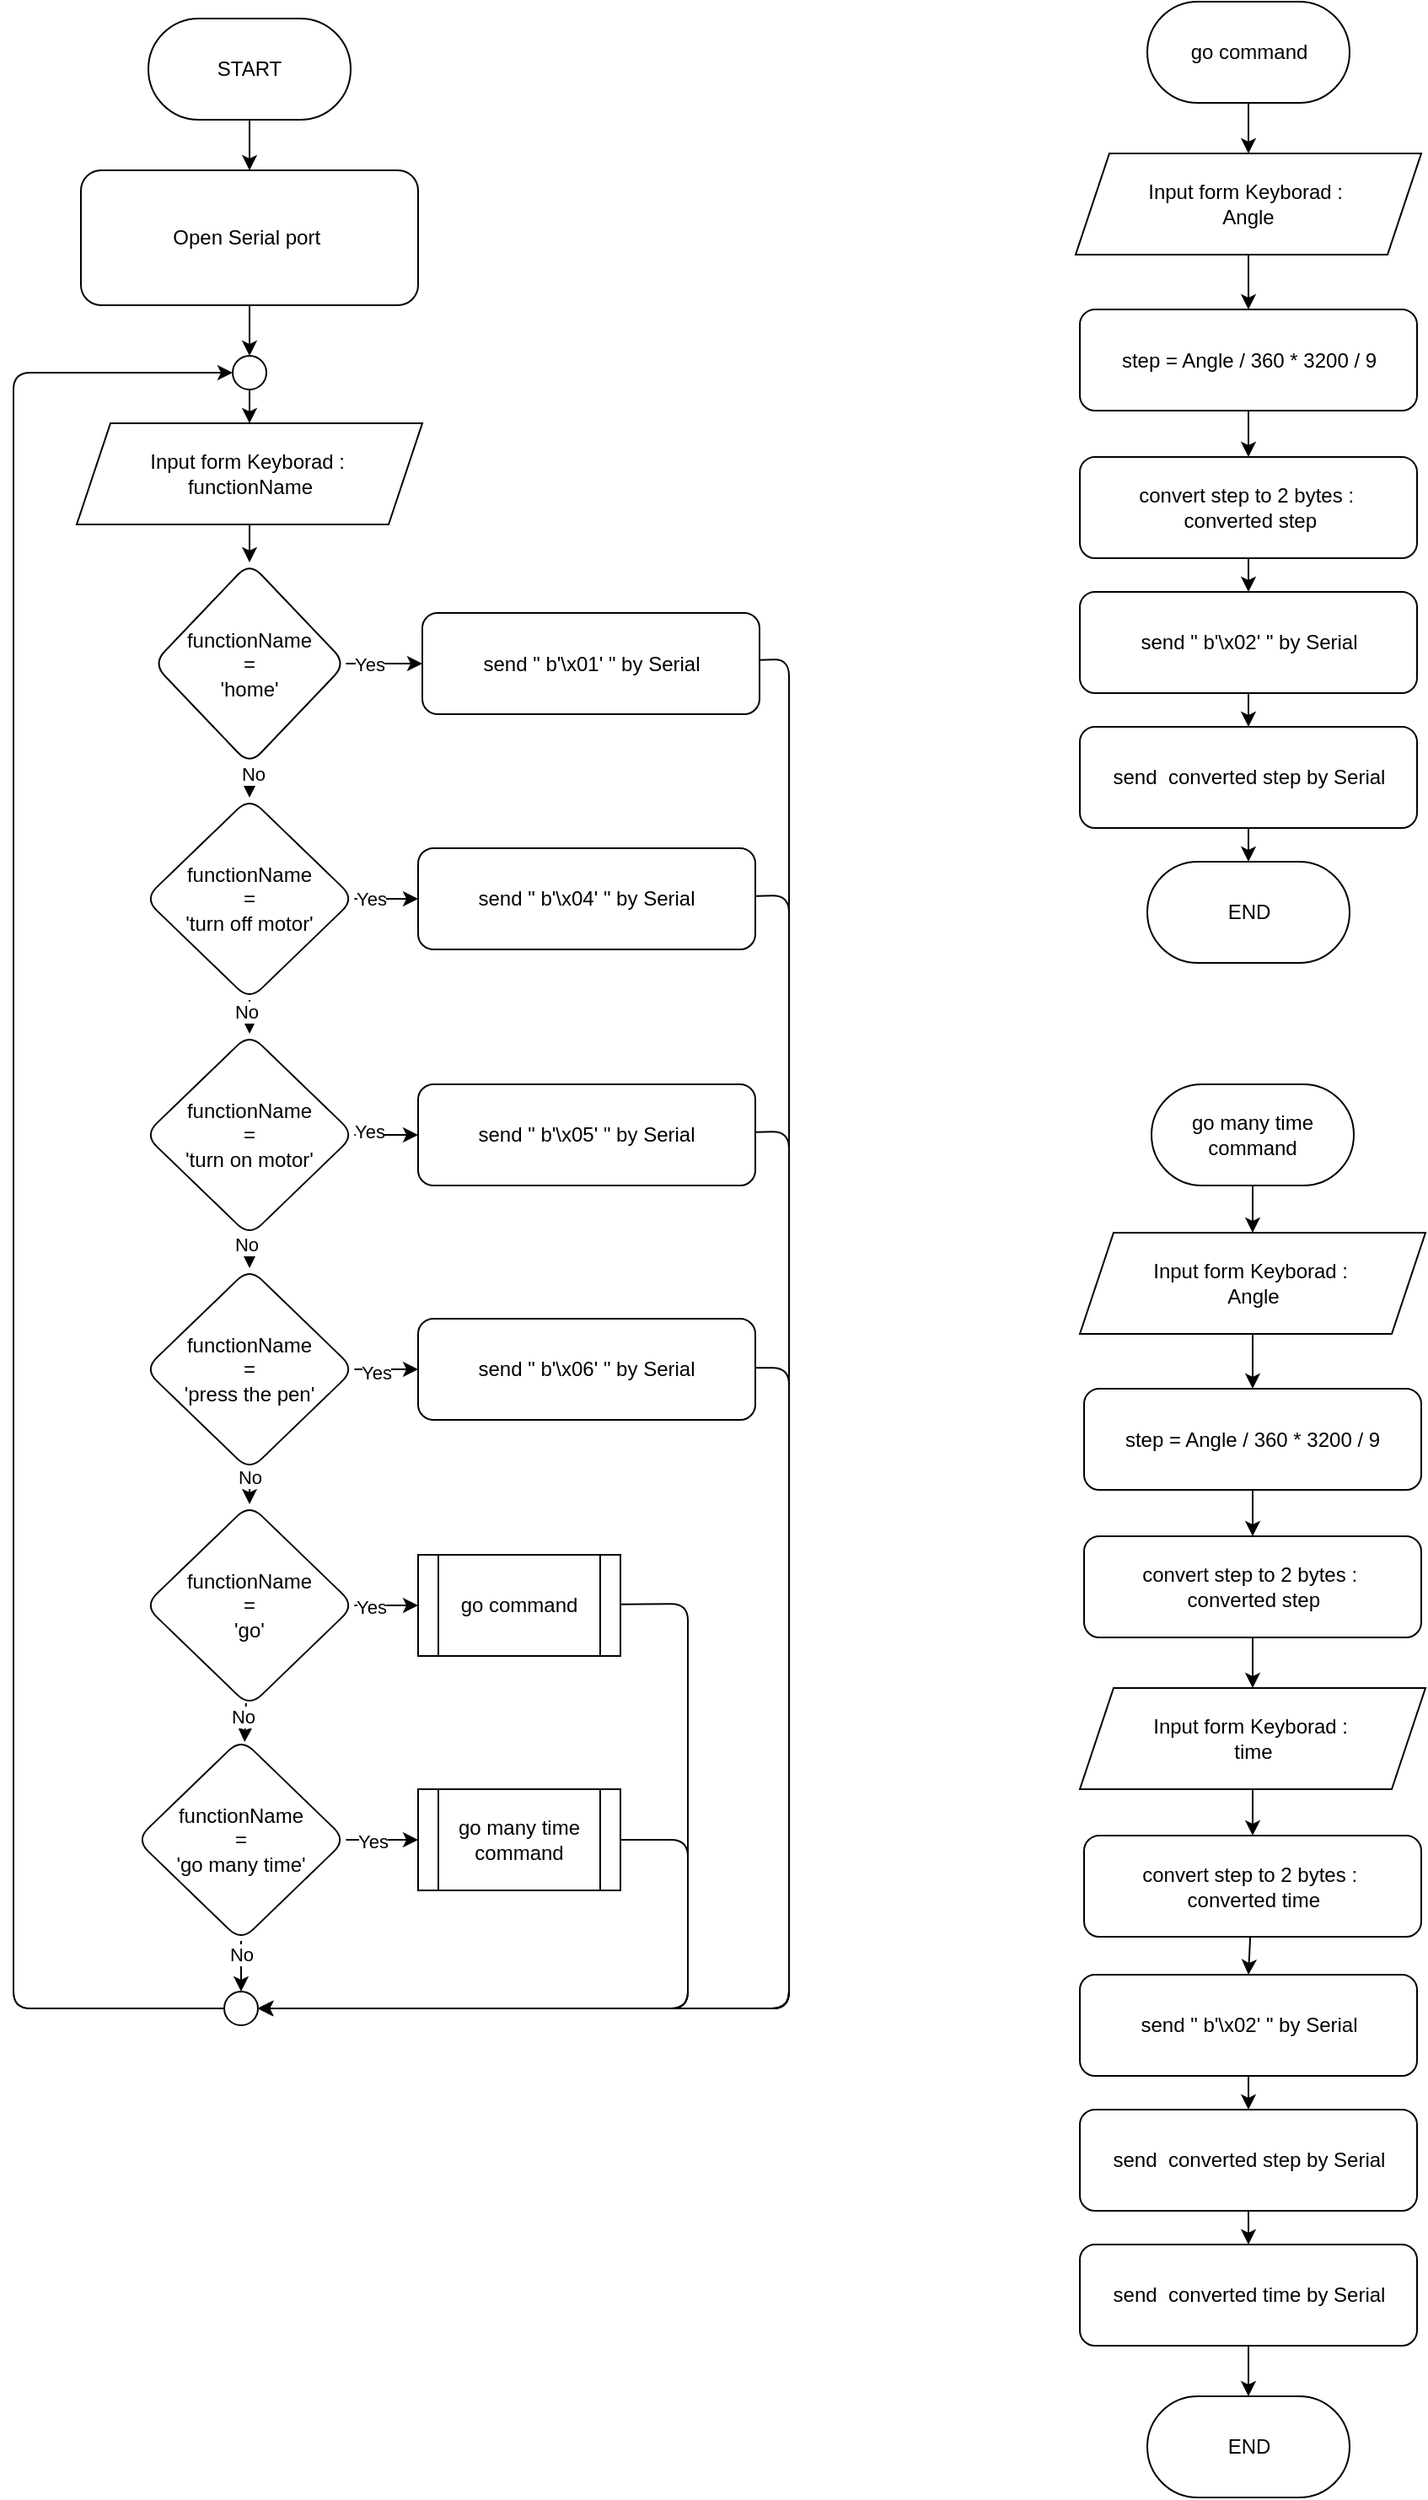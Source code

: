<mxfile>
    <diagram id="zoTKNIDRg_gMYXErgJgx" name="Page-1">
        <mxGraphModel dx="1056" dy="725" grid="1" gridSize="10" guides="1" tooltips="1" connect="1" arrows="1" fold="1" page="1" pageScale="1" pageWidth="3000" pageHeight="3000" math="0" shadow="0">
            <root>
                <mxCell id="0"/>
                <mxCell id="1" parent="0"/>
                <mxCell id="4" style="edgeStyle=none;html=1;entryX=0.5;entryY=0;entryDx=0;entryDy=0;" parent="1" source="2" target="3" edge="1">
                    <mxGeometry relative="1" as="geometry"/>
                </mxCell>
                <mxCell id="2" value="START" style="rounded=1;whiteSpace=wrap;html=1;arcSize=50;" parent="1" vertex="1">
                    <mxGeometry x="340" y="50" width="120" height="60" as="geometry"/>
                </mxCell>
                <mxCell id="6" style="edgeStyle=none;html=1;entryX=0.5;entryY=0;entryDx=0;entryDy=0;" parent="1" source="3" target="5" edge="1">
                    <mxGeometry relative="1" as="geometry"/>
                </mxCell>
                <mxCell id="3" value="Open Serial port&amp;nbsp;" style="rounded=1;whiteSpace=wrap;html=1;" parent="1" vertex="1">
                    <mxGeometry x="300" y="140" width="200" height="80" as="geometry"/>
                </mxCell>
                <mxCell id="8" style="edgeStyle=none;html=1;entryX=0.5;entryY=0;entryDx=0;entryDy=0;" parent="1" source="5" target="7" edge="1">
                    <mxGeometry relative="1" as="geometry"/>
                </mxCell>
                <mxCell id="5" value="" style="ellipse;whiteSpace=wrap;html=1;aspect=fixed;" parent="1" vertex="1">
                    <mxGeometry x="390" y="250" width="20" height="20" as="geometry"/>
                </mxCell>
                <mxCell id="10" style="edgeStyle=none;html=1;entryX=0.5;entryY=0;entryDx=0;entryDy=0;" parent="1" source="7" target="9" edge="1">
                    <mxGeometry relative="1" as="geometry"/>
                </mxCell>
                <mxCell id="7" value="Input form Keyborad :&amp;nbsp;&lt;br&gt;functionName" style="shape=parallelogram;perimeter=parallelogramPerimeter;whiteSpace=wrap;html=1;fixedSize=1;" parent="1" vertex="1">
                    <mxGeometry x="297.5" y="290" width="205" height="60" as="geometry"/>
                </mxCell>
                <mxCell id="21" style="edgeStyle=none;html=1;" parent="1" source="9" target="11" edge="1">
                    <mxGeometry relative="1" as="geometry"/>
                </mxCell>
                <mxCell id="36" value="No" style="edgeLabel;html=1;align=center;verticalAlign=middle;resizable=0;points=[];" connectable="0" vertex="1" parent="21">
                    <mxGeometry x="-0.509" y="2" relative="1" as="geometry">
                        <mxPoint as="offset"/>
                    </mxGeometry>
                </mxCell>
                <mxCell id="25" style="edgeStyle=none;html=1;entryX=0;entryY=0.5;entryDx=0;entryDy=0;" edge="1" parent="1" source="9" target="23">
                    <mxGeometry relative="1" as="geometry"/>
                </mxCell>
                <mxCell id="32" value="Yes" style="edgeLabel;html=1;align=center;verticalAlign=middle;resizable=0;points=[];" connectable="0" vertex="1" parent="25">
                    <mxGeometry x="0.376" y="-1" relative="1" as="geometry">
                        <mxPoint x="-17" y="-1" as="offset"/>
                    </mxGeometry>
                </mxCell>
                <mxCell id="9" value="functionName &lt;br&gt;= &lt;br&gt;'home'" style="rhombus;whiteSpace=wrap;html=1;rounded=1;strokeWidth=1;" parent="1" vertex="1">
                    <mxGeometry x="342.82" y="372.5" width="114.37" height="120" as="geometry"/>
                </mxCell>
                <mxCell id="14" style="edgeStyle=none;html=1;" parent="1" source="11" target="13" edge="1">
                    <mxGeometry relative="1" as="geometry"/>
                </mxCell>
                <mxCell id="37" value="No" style="edgeLabel;html=1;align=center;verticalAlign=middle;resizable=0;points=[];" connectable="0" vertex="1" parent="14">
                    <mxGeometry x="-0.344" y="-2" relative="1" as="geometry">
                        <mxPoint as="offset"/>
                    </mxGeometry>
                </mxCell>
                <mxCell id="26" style="edgeStyle=none;html=1;" edge="1" parent="1" source="11" target="24">
                    <mxGeometry relative="1" as="geometry"/>
                </mxCell>
                <mxCell id="33" value="Yes" style="edgeLabel;html=1;align=center;verticalAlign=middle;resizable=0;points=[];" connectable="0" vertex="1" parent="26">
                    <mxGeometry x="-0.459" y="2" relative="1" as="geometry">
                        <mxPoint y="2" as="offset"/>
                    </mxGeometry>
                </mxCell>
                <mxCell id="11" value="functionName &lt;br&gt;= &lt;br&gt;'turn off motor'" style="rhombus;whiteSpace=wrap;html=1;rounded=1;strokeWidth=1;" parent="1" vertex="1">
                    <mxGeometry x="337.82" y="512" width="124.37" height="120" as="geometry"/>
                </mxCell>
                <mxCell id="16" style="edgeStyle=none;html=1;" parent="1" source="13" target="15" edge="1">
                    <mxGeometry relative="1" as="geometry"/>
                </mxCell>
                <mxCell id="38" value="No" style="edgeLabel;html=1;align=center;verticalAlign=middle;resizable=0;points=[];" connectable="0" vertex="1" parent="16">
                    <mxGeometry x="-0.477" y="-2" relative="1" as="geometry">
                        <mxPoint as="offset"/>
                    </mxGeometry>
                </mxCell>
                <mxCell id="28" style="edgeStyle=none;html=1;entryX=0;entryY=0.5;entryDx=0;entryDy=0;" edge="1" parent="1" source="13" target="27">
                    <mxGeometry relative="1" as="geometry"/>
                </mxCell>
                <mxCell id="34" value="Yes" style="edgeLabel;html=1;align=center;verticalAlign=middle;resizable=0;points=[];" connectable="0" vertex="1" parent="28">
                    <mxGeometry x="-0.54" y="2" relative="1" as="geometry">
                        <mxPoint as="offset"/>
                    </mxGeometry>
                </mxCell>
                <mxCell id="13" value="functionName &lt;br&gt;= &lt;br&gt;'turn on motor'" style="rhombus;whiteSpace=wrap;html=1;rounded=1;strokeWidth=1;" parent="1" vertex="1">
                    <mxGeometry x="337.815" y="652" width="124.38" height="120" as="geometry"/>
                </mxCell>
                <mxCell id="18" style="edgeStyle=none;html=1;" parent="1" source="15" target="17" edge="1">
                    <mxGeometry relative="1" as="geometry"/>
                </mxCell>
                <mxCell id="39" value="No" style="edgeLabel;html=1;align=center;verticalAlign=middle;resizable=0;points=[];" connectable="0" vertex="1" parent="18">
                    <mxGeometry x="-0.583" relative="1" as="geometry">
                        <mxPoint as="offset"/>
                    </mxGeometry>
                </mxCell>
                <mxCell id="30" style="edgeStyle=none;html=1;entryX=0;entryY=0.5;entryDx=0;entryDy=0;" edge="1" parent="1" source="15" target="29">
                    <mxGeometry relative="1" as="geometry"/>
                </mxCell>
                <mxCell id="35" value="Yes" style="edgeLabel;html=1;align=center;verticalAlign=middle;resizable=0;points=[];" connectable="0" vertex="1" parent="30">
                    <mxGeometry x="-0.336" y="-2" relative="1" as="geometry">
                        <mxPoint as="offset"/>
                    </mxGeometry>
                </mxCell>
                <mxCell id="15" value="functionName &lt;br&gt;= &lt;br&gt;'press the pen'" style="rhombus;whiteSpace=wrap;html=1;rounded=1;strokeWidth=1;" parent="1" vertex="1">
                    <mxGeometry x="337.82" y="791" width="124.37" height="120" as="geometry"/>
                </mxCell>
                <mxCell id="20" style="edgeStyle=none;html=1;" parent="1" source="17" target="19" edge="1">
                    <mxGeometry relative="1" as="geometry"/>
                </mxCell>
                <mxCell id="40" value="No" style="edgeLabel;html=1;align=center;verticalAlign=middle;resizable=0;points=[];" connectable="0" vertex="1" parent="20">
                    <mxGeometry x="-0.37" y="-2" relative="1" as="geometry">
                        <mxPoint as="offset"/>
                    </mxGeometry>
                </mxCell>
                <mxCell id="45" style="edgeStyle=none;html=1;" edge="1" parent="1" source="17" target="49">
                    <mxGeometry relative="1" as="geometry">
                        <mxPoint x="500" y="991" as="targetPoint"/>
                    </mxGeometry>
                </mxCell>
                <mxCell id="46" value="Yes" style="edgeLabel;html=1;align=center;verticalAlign=middle;resizable=0;points=[];" connectable="0" vertex="1" parent="45">
                    <mxGeometry x="-0.506" y="-1" relative="1" as="geometry">
                        <mxPoint as="offset"/>
                    </mxGeometry>
                </mxCell>
                <mxCell id="17" value="functionName &lt;br&gt;= &lt;br&gt;'go'" style="rhombus;whiteSpace=wrap;html=1;rounded=1;strokeWidth=1;" parent="1" vertex="1">
                    <mxGeometry x="337.815" y="931" width="124.38" height="120" as="geometry"/>
                </mxCell>
                <mxCell id="47" style="edgeStyle=none;html=1;" edge="1" parent="1" source="19" target="50">
                    <mxGeometry relative="1" as="geometry">
                        <mxPoint x="500" y="1130" as="targetPoint"/>
                    </mxGeometry>
                </mxCell>
                <mxCell id="48" value="Yes" style="edgeLabel;html=1;align=center;verticalAlign=middle;resizable=0;points=[];" connectable="0" vertex="1" parent="47">
                    <mxGeometry x="-0.243" y="-1" relative="1" as="geometry">
                        <mxPoint as="offset"/>
                    </mxGeometry>
                </mxCell>
                <mxCell id="55" style="edgeStyle=none;html=1;entryX=0.5;entryY=0;entryDx=0;entryDy=0;" edge="1" parent="1" source="19" target="53">
                    <mxGeometry relative="1" as="geometry"/>
                </mxCell>
                <mxCell id="57" value="No" style="edgeLabel;html=1;align=center;verticalAlign=middle;resizable=0;points=[];" connectable="0" vertex="1" parent="55">
                    <mxGeometry x="-0.513" relative="1" as="geometry">
                        <mxPoint as="offset"/>
                    </mxGeometry>
                </mxCell>
                <mxCell id="19" value="functionName &lt;br&gt;= &lt;br&gt;'go many time'" style="rhombus;whiteSpace=wrap;html=1;rounded=1;strokeWidth=1;" parent="1" vertex="1">
                    <mxGeometry x="332.82" y="1070" width="124.37" height="120" as="geometry"/>
                </mxCell>
                <mxCell id="58" style="edgeStyle=none;html=1;entryX=1;entryY=0.5;entryDx=0;entryDy=0;" edge="1" parent="1" source="23" target="53">
                    <mxGeometry relative="1" as="geometry">
                        <mxPoint x="410" y="1240" as="targetPoint"/>
                        <Array as="points">
                            <mxPoint x="720" y="430"/>
                            <mxPoint x="720" y="1230"/>
                        </Array>
                    </mxGeometry>
                </mxCell>
                <mxCell id="23" value="&lt;span style=&quot;text-align: left;&quot;&gt;&amp;nbsp;send &quot; b'\x01' &quot; by Serial&amp;nbsp;&lt;/span&gt;" style="rounded=1;whiteSpace=wrap;html=1;" parent="1" vertex="1">
                    <mxGeometry x="502.5" y="402.5" width="200" height="60" as="geometry"/>
                </mxCell>
                <mxCell id="63" style="edgeStyle=none;html=1;entryX=1;entryY=0.5;entryDx=0;entryDy=0;" edge="1" parent="1" source="24" target="53">
                    <mxGeometry relative="1" as="geometry">
                        <Array as="points">
                            <mxPoint x="720" y="570"/>
                            <mxPoint x="720" y="1230"/>
                        </Array>
                    </mxGeometry>
                </mxCell>
                <mxCell id="24" value="&lt;span style=&quot;text-align: left;&quot;&gt;&amp;nbsp;send &quot; b'\x04' &quot; by Serial&amp;nbsp;&lt;/span&gt;" style="rounded=1;whiteSpace=wrap;html=1;" vertex="1" parent="1">
                    <mxGeometry x="500" y="542" width="200" height="60" as="geometry"/>
                </mxCell>
                <mxCell id="62" style="edgeStyle=none;html=1;entryX=1;entryY=0.5;entryDx=0;entryDy=0;" edge="1" parent="1" source="27" target="53">
                    <mxGeometry relative="1" as="geometry">
                        <mxPoint x="410" y="1230" as="targetPoint"/>
                        <Array as="points">
                            <mxPoint x="720" y="710"/>
                            <mxPoint x="720" y="1230"/>
                        </Array>
                    </mxGeometry>
                </mxCell>
                <mxCell id="27" value="&lt;span style=&quot;text-align: left;&quot;&gt;&amp;nbsp;send &quot; b'\x05' &quot; by Serial&amp;nbsp;&lt;/span&gt;" style="rounded=1;whiteSpace=wrap;html=1;" vertex="1" parent="1">
                    <mxGeometry x="500" y="682" width="200" height="60" as="geometry"/>
                </mxCell>
                <mxCell id="61" style="edgeStyle=none;html=1;entryX=1;entryY=0.5;entryDx=0;entryDy=0;" edge="1" parent="1" source="29" target="53">
                    <mxGeometry relative="1" as="geometry">
                        <mxPoint x="410" y="1230" as="targetPoint"/>
                        <Array as="points">
                            <mxPoint x="720" y="850"/>
                            <mxPoint x="720" y="1230"/>
                        </Array>
                    </mxGeometry>
                </mxCell>
                <mxCell id="29" value="&lt;span style=&quot;text-align: left;&quot;&gt;&amp;nbsp;send &quot; b'\x06' &quot; by Serial&amp;nbsp;&lt;/span&gt;" style="rounded=1;whiteSpace=wrap;html=1;" vertex="1" parent="1">
                    <mxGeometry x="500" y="821" width="200" height="60" as="geometry"/>
                </mxCell>
                <mxCell id="60" style="edgeStyle=none;html=1;entryX=1;entryY=0.5;entryDx=0;entryDy=0;" edge="1" parent="1" source="49" target="53">
                    <mxGeometry relative="1" as="geometry">
                        <mxPoint x="410" y="1230" as="targetPoint"/>
                        <Array as="points">
                            <mxPoint x="660" y="990"/>
                            <mxPoint x="660" y="1230"/>
                        </Array>
                    </mxGeometry>
                </mxCell>
                <mxCell id="49" value="go command" style="shape=process;whiteSpace=wrap;html=1;backgroundOutline=1;" vertex="1" parent="1">
                    <mxGeometry x="500" y="961" width="120" height="60" as="geometry"/>
                </mxCell>
                <mxCell id="59" style="edgeStyle=none;html=1;entryX=1;entryY=0.5;entryDx=0;entryDy=0;" edge="1" parent="1" source="50" target="53">
                    <mxGeometry relative="1" as="geometry">
                        <Array as="points">
                            <mxPoint x="660" y="1130"/>
                            <mxPoint x="660" y="1230"/>
                        </Array>
                    </mxGeometry>
                </mxCell>
                <mxCell id="50" value="go many time command" style="shape=process;whiteSpace=wrap;html=1;backgroundOutline=1;" vertex="1" parent="1">
                    <mxGeometry x="500" y="1100" width="120" height="60" as="geometry"/>
                </mxCell>
                <mxCell id="64" style="edgeStyle=none;html=1;entryX=0;entryY=0.5;entryDx=0;entryDy=0;" edge="1" parent="1" source="53" target="5">
                    <mxGeometry relative="1" as="geometry">
                        <mxPoint x="280" y="450" as="targetPoint"/>
                        <Array as="points">
                            <mxPoint x="260" y="1230"/>
                            <mxPoint x="260" y="260"/>
                        </Array>
                    </mxGeometry>
                </mxCell>
                <mxCell id="53" value="" style="ellipse;whiteSpace=wrap;html=1;aspect=fixed;" vertex="1" parent="1">
                    <mxGeometry x="385" y="1220" width="20" height="20" as="geometry"/>
                </mxCell>
                <mxCell id="100" style="edgeStyle=none;html=1;entryX=0.5;entryY=0;entryDx=0;entryDy=0;" edge="1" parent="1" source="65" target="68">
                    <mxGeometry relative="1" as="geometry"/>
                </mxCell>
                <mxCell id="65" value="go command" style="rounded=1;whiteSpace=wrap;html=1;arcSize=50;" vertex="1" parent="1">
                    <mxGeometry x="932.5" y="40" width="120" height="60" as="geometry"/>
                </mxCell>
                <mxCell id="102" style="edgeStyle=none;html=1;" edge="1" parent="1" source="66" target="74">
                    <mxGeometry relative="1" as="geometry"/>
                </mxCell>
                <mxCell id="66" value="&lt;span style=&quot;text-align: left;&quot;&gt;&amp;nbsp;send &quot; b'\x02' &quot; by Serial&amp;nbsp;&lt;/span&gt;" style="rounded=1;whiteSpace=wrap;html=1;" vertex="1" parent="1">
                    <mxGeometry x="892.5" y="390" width="200" height="60" as="geometry"/>
                </mxCell>
                <mxCell id="71" style="edgeStyle=none;html=1;" edge="1" parent="1" source="68" target="70">
                    <mxGeometry relative="1" as="geometry"/>
                </mxCell>
                <mxCell id="68" value="Input form Keyborad :&amp;nbsp;&lt;br&gt;Angle" style="shape=parallelogram;perimeter=parallelogramPerimeter;whiteSpace=wrap;html=1;fixedSize=1;" vertex="1" parent="1">
                    <mxGeometry x="890" y="130" width="205" height="60" as="geometry"/>
                </mxCell>
                <mxCell id="73" style="edgeStyle=none;html=1;entryX=0.5;entryY=0;entryDx=0;entryDy=0;" edge="1" parent="1" source="70" target="72">
                    <mxGeometry relative="1" as="geometry"/>
                </mxCell>
                <mxCell id="70" value="&lt;span style=&quot;text-align: left;&quot;&gt;step = Angle / 360 * 3200 / 9&lt;/span&gt;" style="rounded=1;whiteSpace=wrap;html=1;" vertex="1" parent="1">
                    <mxGeometry x="892.5" y="222.5" width="200" height="60" as="geometry"/>
                </mxCell>
                <mxCell id="101" style="edgeStyle=none;html=1;entryX=0.5;entryY=0;entryDx=0;entryDy=0;" edge="1" parent="1" source="72" target="66">
                    <mxGeometry relative="1" as="geometry"/>
                </mxCell>
                <mxCell id="72" value="&lt;div style=&quot;text-align: left;&quot;&gt;&lt;span style=&quot;background-color: initial;&quot;&gt;convert step to 2 bytes :&amp;nbsp;&lt;/span&gt;&lt;/div&gt;&lt;div style=&quot;text-align: left;&quot;&gt;&lt;span style=&quot;background-color: initial;&quot;&gt;&lt;span style=&quot;white-space: pre;&quot;&gt;&#9;&lt;/span&gt;converted step&amp;nbsp;&amp;nbsp;&lt;/span&gt;&lt;/div&gt;" style="rounded=1;whiteSpace=wrap;html=1;" vertex="1" parent="1">
                    <mxGeometry x="892.5" y="310" width="200" height="60" as="geometry"/>
                </mxCell>
                <mxCell id="77" style="edgeStyle=none;html=1;entryX=0.5;entryY=0;entryDx=0;entryDy=0;" edge="1" parent="1" source="74" target="76">
                    <mxGeometry relative="1" as="geometry"/>
                </mxCell>
                <mxCell id="74" value="&lt;span style=&quot;text-align: left;&quot;&gt;&amp;nbsp;send&amp;nbsp;&lt;/span&gt;&lt;span style=&quot;text-align: left;&quot;&gt;&#9;&lt;/span&gt;&lt;span style=&quot;text-align: left;&quot;&gt;converted step&amp;nbsp;&lt;/span&gt;&lt;span style=&quot;text-align: left;&quot;&gt;by Serial&amp;nbsp;&lt;/span&gt;" style="rounded=1;whiteSpace=wrap;html=1;" vertex="1" parent="1">
                    <mxGeometry x="892.5" y="470" width="200" height="60" as="geometry"/>
                </mxCell>
                <mxCell id="76" value="END" style="rounded=1;whiteSpace=wrap;html=1;arcSize=50;" vertex="1" parent="1">
                    <mxGeometry x="932.5" y="550" width="120" height="60" as="geometry"/>
                </mxCell>
                <mxCell id="114" style="edgeStyle=none;html=1;entryX=0.5;entryY=0;entryDx=0;entryDy=0;" edge="1" parent="1" source="79" target="106">
                    <mxGeometry relative="1" as="geometry"/>
                </mxCell>
                <mxCell id="79" value="go many time command" style="rounded=1;whiteSpace=wrap;html=1;arcSize=50;" vertex="1" parent="1">
                    <mxGeometry x="935" y="682" width="120" height="60" as="geometry"/>
                </mxCell>
                <mxCell id="90" value="END" style="rounded=1;whiteSpace=wrap;html=1;arcSize=50;" vertex="1" parent="1">
                    <mxGeometry x="932.5" y="1460" width="120" height="60" as="geometry"/>
                </mxCell>
                <mxCell id="123" style="edgeStyle=none;html=1;" edge="1" parent="1" source="104" target="112">
                    <mxGeometry relative="1" as="geometry"/>
                </mxCell>
                <mxCell id="104" value="&lt;span style=&quot;text-align: left;&quot;&gt;&amp;nbsp;send &quot; b'\x02' &quot; by Serial&amp;nbsp;&lt;/span&gt;" style="rounded=1;whiteSpace=wrap;html=1;" vertex="1" parent="1">
                    <mxGeometry x="892.5" y="1210" width="200" height="60" as="geometry"/>
                </mxCell>
                <mxCell id="105" style="edgeStyle=none;html=1;" edge="1" parent="1" source="106" target="108">
                    <mxGeometry relative="1" as="geometry"/>
                </mxCell>
                <mxCell id="106" value="Input form Keyborad :&amp;nbsp;&lt;br&gt;Angle" style="shape=parallelogram;perimeter=parallelogramPerimeter;whiteSpace=wrap;html=1;fixedSize=1;" vertex="1" parent="1">
                    <mxGeometry x="892.5" y="770" width="205" height="60" as="geometry"/>
                </mxCell>
                <mxCell id="107" style="edgeStyle=none;html=1;entryX=0.5;entryY=0;entryDx=0;entryDy=0;" edge="1" parent="1" source="108" target="110">
                    <mxGeometry relative="1" as="geometry"/>
                </mxCell>
                <mxCell id="108" value="&lt;span style=&quot;text-align: left;&quot;&gt;step = Angle / 360 * 3200 / 9&lt;/span&gt;" style="rounded=1;whiteSpace=wrap;html=1;" vertex="1" parent="1">
                    <mxGeometry x="895" y="862.5" width="200" height="60" as="geometry"/>
                </mxCell>
                <mxCell id="121" style="edgeStyle=none;html=1;entryX=0.5;entryY=0;entryDx=0;entryDy=0;" edge="1" parent="1" source="110" target="116">
                    <mxGeometry relative="1" as="geometry"/>
                </mxCell>
                <mxCell id="110" value="&lt;div style=&quot;text-align: left;&quot;&gt;&lt;span style=&quot;background-color: initial;&quot;&gt;convert step to 2 bytes :&amp;nbsp;&lt;/span&gt;&lt;/div&gt;&lt;div style=&quot;text-align: left;&quot;&gt;&lt;span style=&quot;background-color: initial;&quot;&gt;&lt;span style=&quot;white-space: pre;&quot;&gt;&#9;&lt;/span&gt;converted step&amp;nbsp;&amp;nbsp;&lt;/span&gt;&lt;/div&gt;" style="rounded=1;whiteSpace=wrap;html=1;" vertex="1" parent="1">
                    <mxGeometry x="895" y="950" width="200" height="60" as="geometry"/>
                </mxCell>
                <mxCell id="124" style="edgeStyle=none;html=1;" edge="1" parent="1" source="112" target="122">
                    <mxGeometry relative="1" as="geometry"/>
                </mxCell>
                <mxCell id="112" value="&lt;span style=&quot;text-align: left;&quot;&gt;&amp;nbsp;send&amp;nbsp;&lt;/span&gt;&lt;span style=&quot;text-align: left;&quot;&gt;&#9;&lt;/span&gt;&lt;span style=&quot;text-align: left;&quot;&gt;converted step&amp;nbsp;&lt;/span&gt;&lt;span style=&quot;text-align: left;&quot;&gt;by Serial&amp;nbsp;&lt;/span&gt;" style="rounded=1;whiteSpace=wrap;html=1;" vertex="1" parent="1">
                    <mxGeometry x="892.5" y="1290" width="200" height="60" as="geometry"/>
                </mxCell>
                <mxCell id="120" style="edgeStyle=none;html=1;entryX=0.5;entryY=0;entryDx=0;entryDy=0;" edge="1" parent="1" source="116" target="119">
                    <mxGeometry relative="1" as="geometry"/>
                </mxCell>
                <mxCell id="116" value="Input form Keyborad :&amp;nbsp;&lt;br&gt;time" style="shape=parallelogram;perimeter=parallelogramPerimeter;whiteSpace=wrap;html=1;fixedSize=1;" vertex="1" parent="1">
                    <mxGeometry x="892.5" y="1040" width="205" height="60" as="geometry"/>
                </mxCell>
                <mxCell id="125" style="edgeStyle=none;html=1;entryX=0.5;entryY=0;entryDx=0;entryDy=0;" edge="1" parent="1" source="119" target="104">
                    <mxGeometry relative="1" as="geometry"/>
                </mxCell>
                <mxCell id="119" value="&lt;div style=&quot;text-align: left;&quot;&gt;&lt;span style=&quot;background-color: initial;&quot;&gt;convert step to 2 bytes :&amp;nbsp;&lt;/span&gt;&lt;/div&gt;&lt;div style=&quot;text-align: left;&quot;&gt;&lt;span style=&quot;background-color: initial;&quot;&gt;&lt;span style=&quot;white-space: pre;&quot;&gt;&#9;&lt;/span&gt;converted time&amp;nbsp;&amp;nbsp;&lt;/span&gt;&lt;/div&gt;" style="rounded=1;whiteSpace=wrap;html=1;" vertex="1" parent="1">
                    <mxGeometry x="895" y="1127.5" width="200" height="60" as="geometry"/>
                </mxCell>
                <mxCell id="126" style="edgeStyle=none;html=1;" edge="1" parent="1" source="122" target="90">
                    <mxGeometry relative="1" as="geometry"/>
                </mxCell>
                <mxCell id="122" value="&lt;span style=&quot;text-align: left;&quot;&gt;&amp;nbsp;send&amp;nbsp;&lt;/span&gt;&lt;span style=&quot;text-align: left;&quot;&gt;&#9;&lt;/span&gt;&lt;span style=&quot;text-align: left;&quot;&gt;converted time&amp;nbsp;&lt;/span&gt;&lt;span style=&quot;text-align: left;&quot;&gt;by Serial&amp;nbsp;&lt;/span&gt;" style="rounded=1;whiteSpace=wrap;html=1;" vertex="1" parent="1">
                    <mxGeometry x="892.5" y="1370" width="200" height="60" as="geometry"/>
                </mxCell>
            </root>
        </mxGraphModel>
    </diagram>
</mxfile>